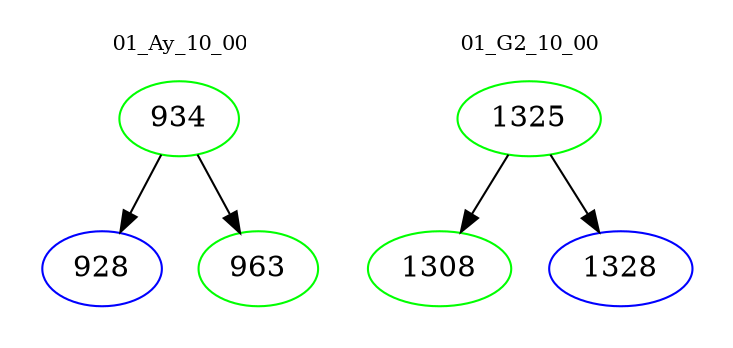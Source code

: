 digraph{
subgraph cluster_0 {
color = white
label = "01_Ay_10_00";
fontsize=10;
T0_934 [label="934", color="green"]
T0_934 -> T0_928 [color="black"]
T0_928 [label="928", color="blue"]
T0_934 -> T0_963 [color="black"]
T0_963 [label="963", color="green"]
}
subgraph cluster_1 {
color = white
label = "01_G2_10_00";
fontsize=10;
T1_1325 [label="1325", color="green"]
T1_1325 -> T1_1308 [color="black"]
T1_1308 [label="1308", color="green"]
T1_1325 -> T1_1328 [color="black"]
T1_1328 [label="1328", color="blue"]
}
}
